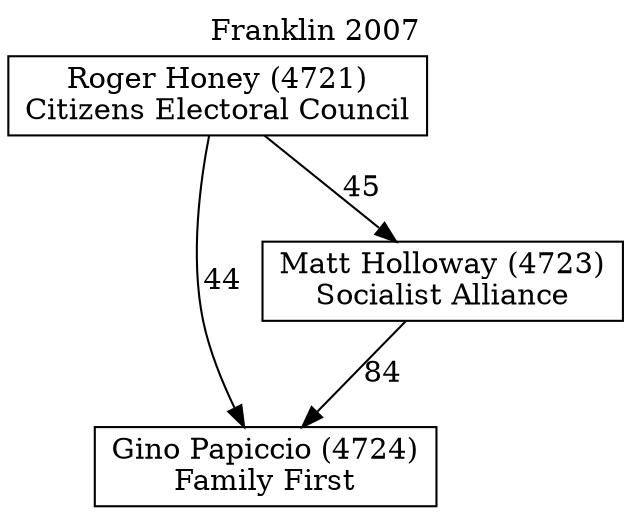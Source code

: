 // House preference flow
digraph "Gino Papiccio (4724)_Franklin_2007" {
	graph [label="Franklin 2007" labelloc=t mclimit=10]
	node [shape=box]
	"Gino Papiccio (4724)" [label="Gino Papiccio (4724)
Family First"]
	"Matt Holloway (4723)" [label="Matt Holloway (4723)
Socialist Alliance"]
	"Roger Honey (4721)" [label="Roger Honey (4721)
Citizens Electoral Council"]
	"Matt Holloway (4723)" -> "Gino Papiccio (4724)" [label=84]
	"Roger Honey (4721)" -> "Matt Holloway (4723)" [label=45]
	"Roger Honey (4721)" -> "Gino Papiccio (4724)" [label=44]
}
